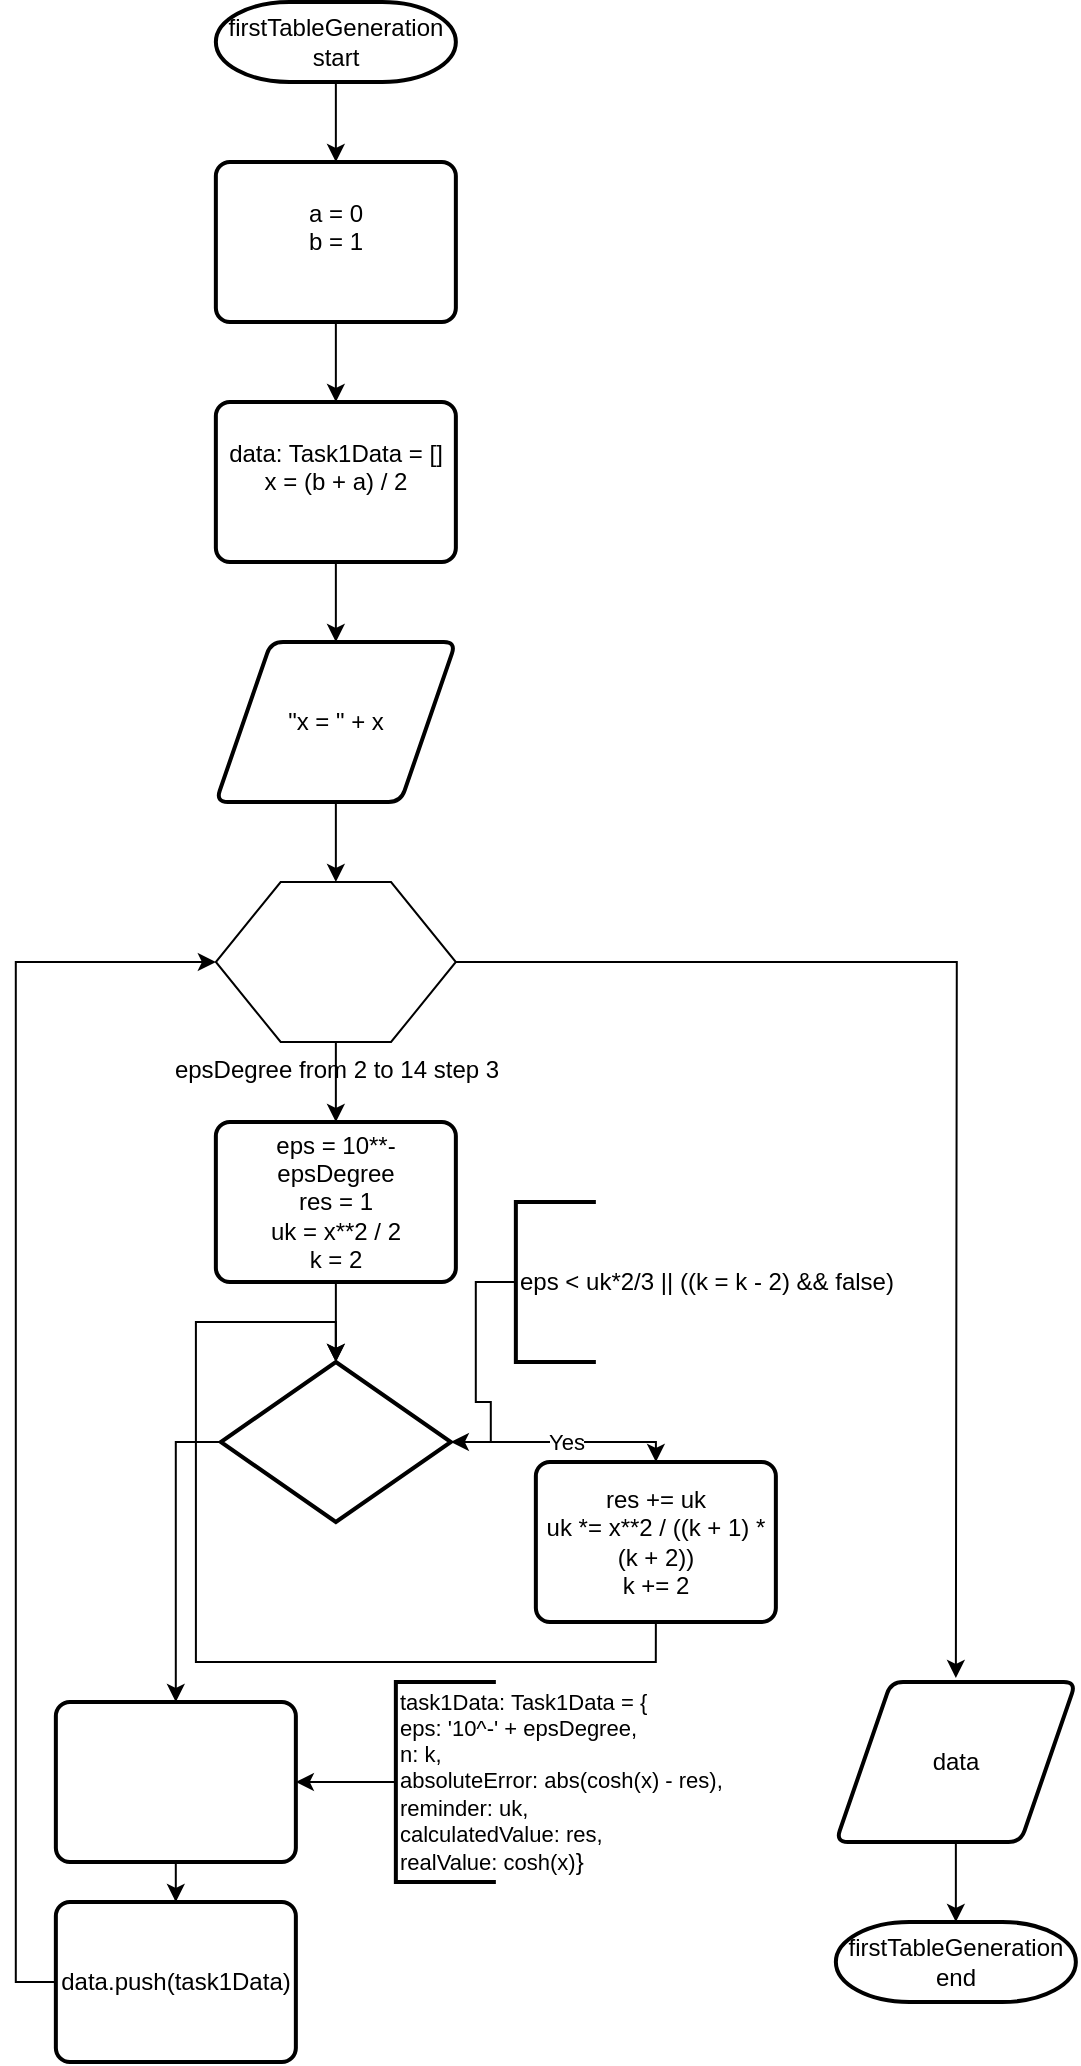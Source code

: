 <mxfile version="24.7.8">
  <diagram name="Page-1" id="cXqrl5YllDu3xgYo9bkZ">
    <mxGraphModel dx="1381" dy="808" grid="1" gridSize="10" guides="1" tooltips="1" connect="1" arrows="1" fold="1" page="1" pageScale="1" pageWidth="850" pageHeight="1100" math="0" shadow="0">
      <root>
        <mxCell id="0" />
        <mxCell id="1" parent="0" />
        <mxCell id="27rqSYibD72cMWKEUH1B-13" value="" style="edgeStyle=orthogonalEdgeStyle;rounded=0;orthogonalLoop=1;jettySize=auto;html=1;" edge="1" parent="1" source="27rqSYibD72cMWKEUH1B-6" target="27rqSYibD72cMWKEUH1B-7">
          <mxGeometry relative="1" as="geometry" />
        </mxCell>
        <mxCell id="27rqSYibD72cMWKEUH1B-6" value="firstTableGeneration start" style="strokeWidth=2;html=1;shape=mxgraph.flowchart.terminator;whiteSpace=wrap;" vertex="1" parent="1">
          <mxGeometry x="239.93" y="35" width="120" height="40" as="geometry" />
        </mxCell>
        <mxCell id="27rqSYibD72cMWKEUH1B-14" value="" style="edgeStyle=orthogonalEdgeStyle;rounded=0;orthogonalLoop=1;jettySize=auto;html=1;" edge="1" parent="1" source="27rqSYibD72cMWKEUH1B-7" target="27rqSYibD72cMWKEUH1B-8">
          <mxGeometry relative="1" as="geometry" />
        </mxCell>
        <mxCell id="27rqSYibD72cMWKEUH1B-7" value="a = 0&lt;div&gt;b = 1&lt;/div&gt;&lt;div&gt;&lt;br&gt;&lt;/div&gt;" style="rounded=1;whiteSpace=wrap;html=1;absoluteArcSize=1;arcSize=14;strokeWidth=2;" vertex="1" parent="1">
          <mxGeometry x="239.93" y="115" width="120" height="80" as="geometry" />
        </mxCell>
        <mxCell id="27rqSYibD72cMWKEUH1B-15" value="" style="edgeStyle=orthogonalEdgeStyle;rounded=0;orthogonalLoop=1;jettySize=auto;html=1;" edge="1" parent="1" source="27rqSYibD72cMWKEUH1B-8" target="27rqSYibD72cMWKEUH1B-9">
          <mxGeometry relative="1" as="geometry" />
        </mxCell>
        <mxCell id="27rqSYibD72cMWKEUH1B-8" value="data: Task1Data = []&lt;div&gt;x = (b + a) / 2&lt;/div&gt;&lt;div&gt;&lt;br&gt;&lt;/div&gt;" style="rounded=1;whiteSpace=wrap;html=1;absoluteArcSize=1;arcSize=14;strokeWidth=2;" vertex="1" parent="1">
          <mxGeometry x="239.93" y="235" width="120" height="80" as="geometry" />
        </mxCell>
        <mxCell id="27rqSYibD72cMWKEUH1B-12" value="" style="edgeStyle=orthogonalEdgeStyle;rounded=0;orthogonalLoop=1;jettySize=auto;html=1;" edge="1" parent="1" source="27rqSYibD72cMWKEUH1B-9" target="27rqSYibD72cMWKEUH1B-11">
          <mxGeometry relative="1" as="geometry" />
        </mxCell>
        <mxCell id="27rqSYibD72cMWKEUH1B-9" value="&quot;x = &quot; + x" style="shape=parallelogram;html=1;strokeWidth=2;perimeter=parallelogramPerimeter;whiteSpace=wrap;rounded=1;arcSize=12;size=0.23;" vertex="1" parent="1">
          <mxGeometry x="239.93" y="355" width="120" height="80" as="geometry" />
        </mxCell>
        <mxCell id="27rqSYibD72cMWKEUH1B-21" value="" style="edgeStyle=orthogonalEdgeStyle;rounded=0;orthogonalLoop=1;jettySize=auto;html=1;" edge="1" parent="1" source="27rqSYibD72cMWKEUH1B-11" target="27rqSYibD72cMWKEUH1B-20">
          <mxGeometry relative="1" as="geometry" />
        </mxCell>
        <mxCell id="27rqSYibD72cMWKEUH1B-56" style="edgeStyle=orthogonalEdgeStyle;rounded=0;orthogonalLoop=1;jettySize=auto;html=1;" edge="1" parent="1" source="27rqSYibD72cMWKEUH1B-11">
          <mxGeometry relative="1" as="geometry">
            <mxPoint x="609.93" y="873" as="targetPoint" />
          </mxGeometry>
        </mxCell>
        <mxCell id="27rqSYibD72cMWKEUH1B-11" value="epsDegree from 2 to 14 step 3" style="verticalLabelPosition=bottom;verticalAlign=top;html=1;shape=hexagon;perimeter=hexagonPerimeter2;arcSize=6;size=0.27;" vertex="1" parent="1">
          <mxGeometry x="239.93" y="475" width="120" height="80" as="geometry" />
        </mxCell>
        <mxCell id="27rqSYibD72cMWKEUH1B-23" value="" style="edgeStyle=orthogonalEdgeStyle;rounded=0;orthogonalLoop=1;jettySize=auto;html=1;" edge="1" parent="1" source="27rqSYibD72cMWKEUH1B-20" target="27rqSYibD72cMWKEUH1B-22">
          <mxGeometry relative="1" as="geometry" />
        </mxCell>
        <mxCell id="27rqSYibD72cMWKEUH1B-20" value="eps = 10**-epsDegree&lt;div&gt;res = 1&lt;br&gt;&lt;/div&gt;&lt;div&gt;uk = x**2 / 2&lt;br&gt;&lt;/div&gt;&lt;div&gt;k = 2&lt;br&gt;&lt;/div&gt;" style="rounded=1;whiteSpace=wrap;html=1;absoluteArcSize=1;arcSize=14;strokeWidth=2;" vertex="1" parent="1">
          <mxGeometry x="239.93" y="595" width="120" height="80" as="geometry" />
        </mxCell>
        <mxCell id="27rqSYibD72cMWKEUH1B-29" value="" style="edgeStyle=orthogonalEdgeStyle;rounded=0;orthogonalLoop=1;jettySize=auto;html=1;" edge="1" parent="1" source="27rqSYibD72cMWKEUH1B-22" target="27rqSYibD72cMWKEUH1B-26">
          <mxGeometry relative="1" as="geometry">
            <Array as="points">
              <mxPoint x="459.93" y="755" />
            </Array>
          </mxGeometry>
        </mxCell>
        <mxCell id="27rqSYibD72cMWKEUH1B-32" value="Yes" style="edgeLabel;html=1;align=center;verticalAlign=middle;resizable=0;points=[];" vertex="1" connectable="0" parent="27rqSYibD72cMWKEUH1B-29">
          <mxGeometry x="0.019" relative="1" as="geometry">
            <mxPoint as="offset" />
          </mxGeometry>
        </mxCell>
        <mxCell id="27rqSYibD72cMWKEUH1B-44" value="" style="edgeStyle=orthogonalEdgeStyle;rounded=0;orthogonalLoop=1;jettySize=auto;html=1;exitX=0;exitY=0.5;exitDx=0;exitDy=0;exitPerimeter=0;" edge="1" parent="1" source="27rqSYibD72cMWKEUH1B-22" target="27rqSYibD72cMWKEUH1B-43">
          <mxGeometry relative="1" as="geometry" />
        </mxCell>
        <mxCell id="27rqSYibD72cMWKEUH1B-22" value="" style="strokeWidth=2;html=1;shape=mxgraph.flowchart.decision;whiteSpace=wrap;" vertex="1" parent="1">
          <mxGeometry x="242.43" y="715" width="115" height="80" as="geometry" />
        </mxCell>
        <mxCell id="27rqSYibD72cMWKEUH1B-31" value="" style="edgeStyle=orthogonalEdgeStyle;rounded=0;orthogonalLoop=1;jettySize=auto;html=1;" edge="1" parent="1" source="27rqSYibD72cMWKEUH1B-24" target="27rqSYibD72cMWKEUH1B-22">
          <mxGeometry relative="1" as="geometry" />
        </mxCell>
        <mxCell id="27rqSYibD72cMWKEUH1B-24" value="eps &amp;lt; uk*2/3 ||&amp;nbsp;&lt;span style=&quot;background-color: initial;&quot;&gt;((k = k - 2) &amp;amp;&amp;amp; false)&lt;/span&gt;" style="strokeWidth=2;html=1;shape=mxgraph.flowchart.annotation_1;align=left;pointerEvents=1;" vertex="1" parent="1">
          <mxGeometry x="389.93" y="635" width="40" height="80" as="geometry" />
        </mxCell>
        <mxCell id="27rqSYibD72cMWKEUH1B-26" value="res += uk&lt;div&gt;uk *= x**2 / ((k + 1) * (k + 2))&lt;br&gt;&lt;/div&gt;&lt;div&gt;k += 2&lt;br&gt;&lt;/div&gt;" style="rounded=1;whiteSpace=wrap;html=1;absoluteArcSize=1;arcSize=14;strokeWidth=2;" vertex="1" parent="1">
          <mxGeometry x="399.93" y="765" width="120" height="80" as="geometry" />
        </mxCell>
        <mxCell id="27rqSYibD72cMWKEUH1B-48" value="" style="edgeStyle=orthogonalEdgeStyle;rounded=0;orthogonalLoop=1;jettySize=auto;html=1;" edge="1" parent="1" source="27rqSYibD72cMWKEUH1B-43" target="27rqSYibD72cMWKEUH1B-47">
          <mxGeometry relative="1" as="geometry" />
        </mxCell>
        <mxCell id="27rqSYibD72cMWKEUH1B-43" value="" style="rounded=1;whiteSpace=wrap;html=1;absoluteArcSize=1;arcSize=14;strokeWidth=2;" vertex="1" parent="1">
          <mxGeometry x="159.93" y="885" width="120" height="80" as="geometry" />
        </mxCell>
        <mxCell id="27rqSYibD72cMWKEUH1B-46" value="" style="edgeStyle=orthogonalEdgeStyle;rounded=0;orthogonalLoop=1;jettySize=auto;html=1;" edge="1" parent="1" source="27rqSYibD72cMWKEUH1B-45" target="27rqSYibD72cMWKEUH1B-43">
          <mxGeometry relative="1" as="geometry" />
        </mxCell>
        <mxCell id="27rqSYibD72cMWKEUH1B-45" value="&lt;div style=&quot;font-size: 11px;&quot;&gt;&lt;span style=&quot;background-color: initial;&quot;&gt;task1Data: Task1Data = {&lt;/span&gt;&lt;br&gt;&lt;/div&gt;&lt;div style=&quot;font-size: 11px;&quot;&gt;&lt;font style=&quot;font-size: 11px;&quot;&gt;eps: &#39;10^-&#39; + epsDegree,&lt;/font&gt;&lt;/div&gt;&lt;div style=&quot;font-size: 11px;&quot;&gt;&lt;font style=&quot;font-size: 11px;&quot;&gt;n: k,&lt;/font&gt;&lt;/div&gt;&lt;div style=&quot;font-size: 11px;&quot;&gt;&lt;font style=&quot;font-size: 11px;&quot;&gt;absoluteError: abs(cosh(x) - res),&lt;/font&gt;&lt;/div&gt;&lt;div style=&quot;font-size: 11px;&quot;&gt;&lt;font style=&quot;font-size: 11px;&quot;&gt;reminder: uk,&lt;/font&gt;&lt;/div&gt;&lt;div style=&quot;font-size: 11px;&quot;&gt;&lt;font style=&quot;font-size: 11px;&quot;&gt;calculatedValue: res,&lt;/font&gt;&lt;/div&gt;&lt;div style=&quot;font-size: 11px;&quot;&gt;&lt;font style=&quot;font-size: 11px;&quot;&gt;realValue: cosh(x)&lt;/font&gt;&lt;span style=&quot;background-color: initial; font-size: 12px;&quot;&gt;}&lt;/span&gt;&lt;/div&gt;" style="strokeWidth=2;html=1;shape=mxgraph.flowchart.annotation_1;align=left;pointerEvents=1;" vertex="1" parent="1">
          <mxGeometry x="329.93" y="875" width="50" height="100" as="geometry" />
        </mxCell>
        <mxCell id="27rqSYibD72cMWKEUH1B-54" style="edgeStyle=orthogonalEdgeStyle;rounded=0;orthogonalLoop=1;jettySize=auto;html=1;entryX=0;entryY=0.5;entryDx=0;entryDy=0;exitX=0;exitY=0.5;exitDx=0;exitDy=0;" edge="1" parent="1" source="27rqSYibD72cMWKEUH1B-47" target="27rqSYibD72cMWKEUH1B-11">
          <mxGeometry relative="1" as="geometry" />
        </mxCell>
        <mxCell id="27rqSYibD72cMWKEUH1B-47" value="data.push(task1Data)" style="rounded=1;whiteSpace=wrap;html=1;absoluteArcSize=1;arcSize=14;strokeWidth=2;" vertex="1" parent="1">
          <mxGeometry x="159.93" y="985" width="120" height="80" as="geometry" />
        </mxCell>
        <mxCell id="27rqSYibD72cMWKEUH1B-58" value="" style="edgeStyle=orthogonalEdgeStyle;rounded=0;orthogonalLoop=1;jettySize=auto;html=1;" edge="1" parent="1" source="27rqSYibD72cMWKEUH1B-50" target="27rqSYibD72cMWKEUH1B-57">
          <mxGeometry relative="1" as="geometry" />
        </mxCell>
        <mxCell id="27rqSYibD72cMWKEUH1B-50" value="data" style="shape=parallelogram;html=1;strokeWidth=2;perimeter=parallelogramPerimeter;whiteSpace=wrap;rounded=1;arcSize=12;size=0.23;" vertex="1" parent="1">
          <mxGeometry x="549.93" y="875" width="120" height="80" as="geometry" />
        </mxCell>
        <mxCell id="27rqSYibD72cMWKEUH1B-57" value="firstTableGeneration end" style="strokeWidth=2;html=1;shape=mxgraph.flowchart.terminator;whiteSpace=wrap;" vertex="1" parent="1">
          <mxGeometry x="549.93" y="995" width="120" height="40" as="geometry" />
        </mxCell>
        <mxCell id="flzrbQLQ9kBleXe00RoQ-1" style="edgeStyle=orthogonalEdgeStyle;rounded=0;orthogonalLoop=1;jettySize=auto;html=1;entryX=0.5;entryY=0;entryDx=0;entryDy=0;entryPerimeter=0;exitX=0.5;exitY=1;exitDx=0;exitDy=0;" edge="1" parent="1" source="27rqSYibD72cMWKEUH1B-26" target="27rqSYibD72cMWKEUH1B-22">
          <mxGeometry relative="1" as="geometry">
            <Array as="points">
              <mxPoint x="459.93" y="865" />
              <mxPoint x="229.93" y="865" />
              <mxPoint x="229.93" y="695" />
              <mxPoint x="299.93" y="695" />
            </Array>
          </mxGeometry>
        </mxCell>
      </root>
    </mxGraphModel>
  </diagram>
</mxfile>
